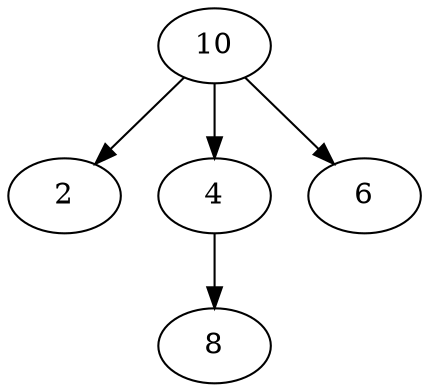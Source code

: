 digraph h {
aaadc[label="10"]
aaadd[label="2"]
aabaa[label="4"]
aabab[label="8"]
aabac[label="6"]
aaadc->aaadd
aaadc->aabaa
aabaa->aabab
aaadc->aabac
}
